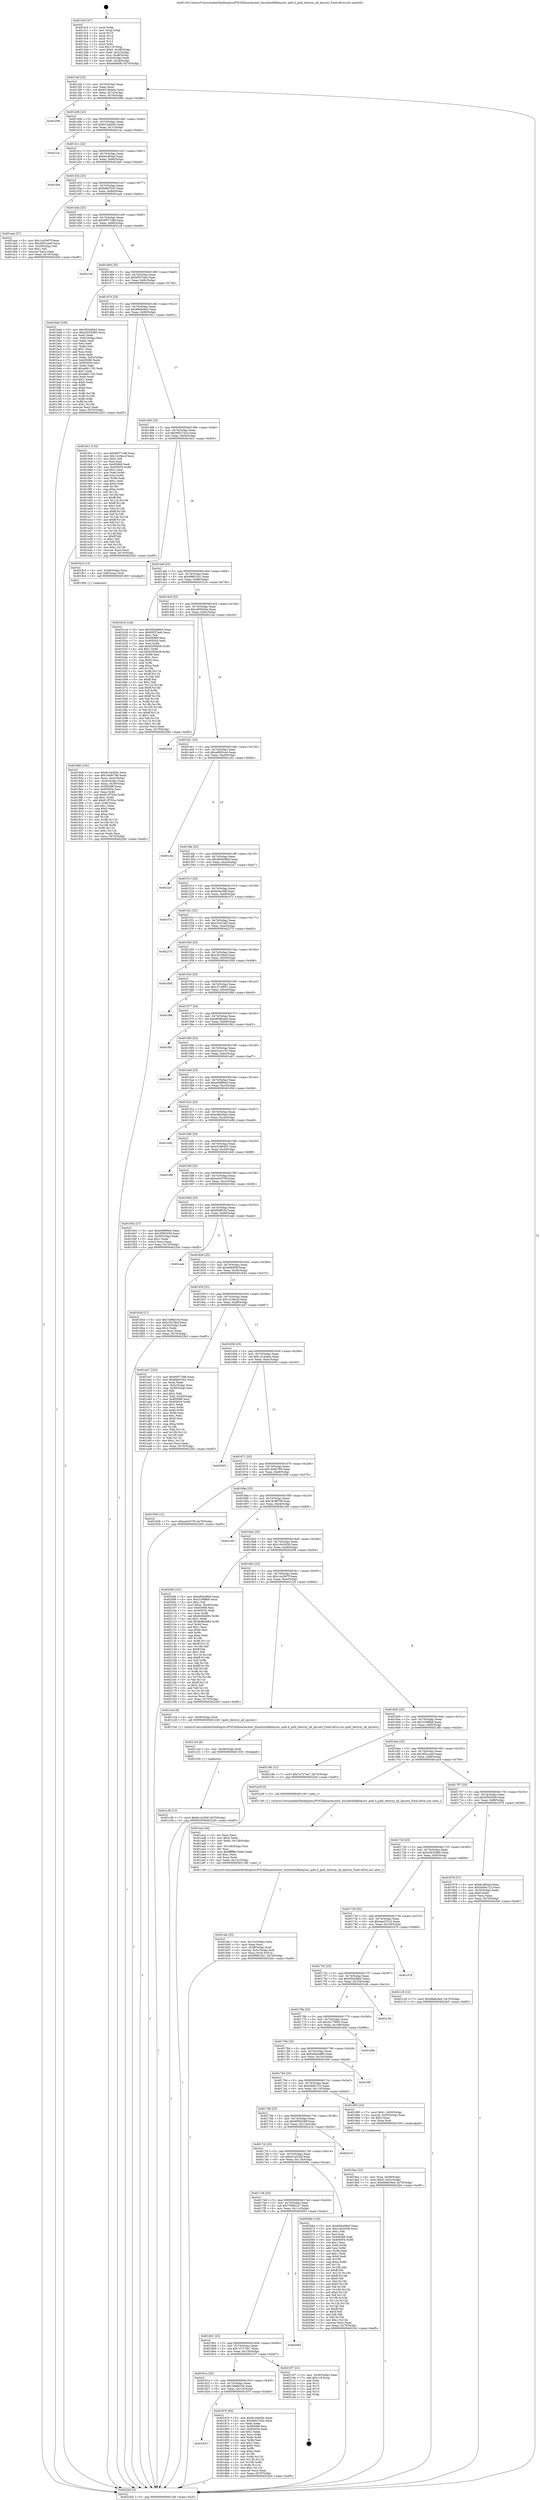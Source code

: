 digraph "0x4013c0" {
  label = "0x4013c0 (/mnt/c/Users/mathe/Desktop/tcc/POCII/binaries/extr_linuxfsnfsfilelayout..pnfs.h_pnfs_destroy_all_layouts_Final-ollvm.out::main(0))"
  labelloc = "t"
  node[shape=record]

  Entry [label="",width=0.3,height=0.3,shape=circle,fillcolor=black,style=filled]
  "0x4013ef" [label="{
     0x4013ef [23]\l
     | [instrs]\l
     &nbsp;&nbsp;0x4013ef \<+3\>: mov -0x70(%rbp),%eax\l
     &nbsp;&nbsp;0x4013f2 \<+2\>: mov %eax,%ecx\l
     &nbsp;&nbsp;0x4013f4 \<+6\>: sub $0x813d0e0a,%ecx\l
     &nbsp;&nbsp;0x4013fa \<+3\>: mov %eax,-0x74(%rbp)\l
     &nbsp;&nbsp;0x4013fd \<+3\>: mov %ecx,-0x78(%rbp)\l
     &nbsp;&nbsp;0x401400 \<+6\>: je 0000000000402296 \<main+0xed6\>\l
  }"]
  "0x402296" [label="{
     0x402296\l
  }", style=dashed]
  "0x401406" [label="{
     0x401406 [22]\l
     | [instrs]\l
     &nbsp;&nbsp;0x401406 \<+5\>: jmp 000000000040140b \<main+0x4b\>\l
     &nbsp;&nbsp;0x40140b \<+3\>: mov -0x74(%rbp),%eax\l
     &nbsp;&nbsp;0x40140e \<+5\>: sub $0x8144d29c,%eax\l
     &nbsp;&nbsp;0x401413 \<+3\>: mov %eax,-0x7c(%rbp)\l
     &nbsp;&nbsp;0x401416 \<+6\>: je 00000000004021ac \<main+0xdec\>\l
  }"]
  Exit [label="",width=0.3,height=0.3,shape=circle,fillcolor=black,style=filled,peripheries=2]
  "0x4021ac" [label="{
     0x4021ac\l
  }", style=dashed]
  "0x40141c" [label="{
     0x40141c [22]\l
     | [instrs]\l
     &nbsp;&nbsp;0x40141c \<+5\>: jmp 0000000000401421 \<main+0x61\>\l
     &nbsp;&nbsp;0x401421 \<+3\>: mov -0x74(%rbp),%eax\l
     &nbsp;&nbsp;0x401424 \<+5\>: sub $0x8ccf63ad,%eax\l
     &nbsp;&nbsp;0x401429 \<+3\>: mov %eax,-0x80(%rbp)\l
     &nbsp;&nbsp;0x40142c \<+6\>: je 0000000000401fa6 \<main+0xbe6\>\l
  }"]
  "0x401c36" [label="{
     0x401c36 [12]\l
     | [instrs]\l
     &nbsp;&nbsp;0x401c36 \<+7\>: movl $0x6c1a354f,-0x70(%rbp)\l
     &nbsp;&nbsp;0x401c3d \<+5\>: jmp 00000000004022b5 \<main+0xef5\>\l
  }"]
  "0x401fa6" [label="{
     0x401fa6\l
  }", style=dashed]
  "0x401432" [label="{
     0x401432 [25]\l
     | [instrs]\l
     &nbsp;&nbsp;0x401432 \<+5\>: jmp 0000000000401437 \<main+0x77\>\l
     &nbsp;&nbsp;0x401437 \<+3\>: mov -0x74(%rbp),%eax\l
     &nbsp;&nbsp;0x40143a \<+5\>: sub $0x8def7043,%eax\l
     &nbsp;&nbsp;0x40143f \<+6\>: mov %eax,-0x84(%rbp)\l
     &nbsp;&nbsp;0x401445 \<+6\>: je 0000000000401aae \<main+0x6ee\>\l
  }"]
  "0x401c2d" [label="{
     0x401c2d [9]\l
     | [instrs]\l
     &nbsp;&nbsp;0x401c2d \<+4\>: mov -0x58(%rbp),%rdi\l
     &nbsp;&nbsp;0x401c31 \<+5\>: call 0000000000401030 \<free@plt\>\l
     | [calls]\l
     &nbsp;&nbsp;0x401030 \{1\} (unknown)\l
  }"]
  "0x401aae" [label="{
     0x401aae [27]\l
     | [instrs]\l
     &nbsp;&nbsp;0x401aae \<+5\>: mov $0x1ca29d7f,%eax\l
     &nbsp;&nbsp;0x401ab3 \<+5\>: mov $0x365ccaa9,%ecx\l
     &nbsp;&nbsp;0x401ab8 \<+3\>: mov -0x29(%rbp),%dl\l
     &nbsp;&nbsp;0x401abb \<+3\>: test $0x1,%dl\l
     &nbsp;&nbsp;0x401abe \<+3\>: cmovne %ecx,%eax\l
     &nbsp;&nbsp;0x401ac1 \<+3\>: mov %eax,-0x70(%rbp)\l
     &nbsp;&nbsp;0x401ac4 \<+5\>: jmp 00000000004022b5 \<main+0xef5\>\l
  }"]
  "0x40144b" [label="{
     0x40144b [25]\l
     | [instrs]\l
     &nbsp;&nbsp;0x40144b \<+5\>: jmp 0000000000401450 \<main+0x90\>\l
     &nbsp;&nbsp;0x401450 \<+3\>: mov -0x74(%rbp),%eax\l
     &nbsp;&nbsp;0x401453 \<+5\>: sub $0x90f77c88,%eax\l
     &nbsp;&nbsp;0x401458 \<+6\>: mov %eax,-0x88(%rbp)\l
     &nbsp;&nbsp;0x40145e \<+6\>: je 00000000004021c8 \<main+0xe08\>\l
  }"]
  "0x401afa" [label="{
     0x401afa [33]\l
     | [instrs]\l
     &nbsp;&nbsp;0x401afa \<+6\>: mov -0x12c(%rbp),%ecx\l
     &nbsp;&nbsp;0x401b00 \<+3\>: imul %eax,%ecx\l
     &nbsp;&nbsp;0x401b03 \<+4\>: mov -0x58(%rbp),%rdi\l
     &nbsp;&nbsp;0x401b07 \<+4\>: movslq -0x5c(%rbp),%r8\l
     &nbsp;&nbsp;0x401b0b \<+4\>: mov %ecx,(%rdi,%r8,4)\l
     &nbsp;&nbsp;0x401b0f \<+7\>: movl $0x99801f41,-0x70(%rbp)\l
     &nbsp;&nbsp;0x401b16 \<+5\>: jmp 00000000004022b5 \<main+0xef5\>\l
  }"]
  "0x4021c8" [label="{
     0x4021c8\l
  }", style=dashed]
  "0x401464" [label="{
     0x401464 [25]\l
     | [instrs]\l
     &nbsp;&nbsp;0x401464 \<+5\>: jmp 0000000000401469 \<main+0xa9\>\l
     &nbsp;&nbsp;0x401469 \<+3\>: mov -0x74(%rbp),%eax\l
     &nbsp;&nbsp;0x40146c \<+5\>: sub $0x95f27ee6,%eax\l
     &nbsp;&nbsp;0x401471 \<+6\>: mov %eax,-0x8c(%rbp)\l
     &nbsp;&nbsp;0x401477 \<+6\>: je 0000000000401bab \<main+0x7eb\>\l
  }"]
  "0x401ace" [label="{
     0x401ace [44]\l
     | [instrs]\l
     &nbsp;&nbsp;0x401ace \<+2\>: xor %ecx,%ecx\l
     &nbsp;&nbsp;0x401ad0 \<+5\>: mov $0x2,%edx\l
     &nbsp;&nbsp;0x401ad5 \<+6\>: mov %edx,-0x128(%rbp)\l
     &nbsp;&nbsp;0x401adb \<+1\>: cltd\l
     &nbsp;&nbsp;0x401adc \<+6\>: mov -0x128(%rbp),%esi\l
     &nbsp;&nbsp;0x401ae2 \<+2\>: idiv %esi\l
     &nbsp;&nbsp;0x401ae4 \<+6\>: imul $0xfffffffe,%edx,%edx\l
     &nbsp;&nbsp;0x401aea \<+3\>: sub $0x1,%ecx\l
     &nbsp;&nbsp;0x401aed \<+2\>: sub %ecx,%edx\l
     &nbsp;&nbsp;0x401aef \<+6\>: mov %edx,-0x12c(%rbp)\l
     &nbsp;&nbsp;0x401af5 \<+5\>: call 0000000000401160 \<next_i\>\l
     | [calls]\l
     &nbsp;&nbsp;0x401160 \{1\} (/mnt/c/Users/mathe/Desktop/tcc/POCII/binaries/extr_linuxfsnfsfilelayout..pnfs.h_pnfs_destroy_all_layouts_Final-ollvm.out::next_i)\l
  }"]
  "0x401bab" [label="{
     0x401bab [109]\l
     | [instrs]\l
     &nbsp;&nbsp;0x401bab \<+5\>: mov $0x592ddbb5,%eax\l
     &nbsp;&nbsp;0x401bb0 \<+5\>: mov $0x42635d85,%ecx\l
     &nbsp;&nbsp;0x401bb5 \<+2\>: xor %edx,%edx\l
     &nbsp;&nbsp;0x401bb7 \<+3\>: mov -0x5c(%rbp),%esi\l
     &nbsp;&nbsp;0x401bba \<+2\>: mov %edx,%edi\l
     &nbsp;&nbsp;0x401bbc \<+2\>: sub %esi,%edi\l
     &nbsp;&nbsp;0x401bbe \<+2\>: mov %edx,%esi\l
     &nbsp;&nbsp;0x401bc0 \<+3\>: sub $0x1,%esi\l
     &nbsp;&nbsp;0x401bc3 \<+2\>: add %esi,%edi\l
     &nbsp;&nbsp;0x401bc5 \<+2\>: sub %edi,%edx\l
     &nbsp;&nbsp;0x401bc7 \<+3\>: mov %edx,-0x5c(%rbp)\l
     &nbsp;&nbsp;0x401bca \<+7\>: mov 0x405068,%edx\l
     &nbsp;&nbsp;0x401bd1 \<+7\>: mov 0x405054,%esi\l
     &nbsp;&nbsp;0x401bd8 \<+2\>: mov %edx,%edi\l
     &nbsp;&nbsp;0x401bda \<+6\>: add $0xabfc17d2,%edi\l
     &nbsp;&nbsp;0x401be0 \<+3\>: sub $0x1,%edi\l
     &nbsp;&nbsp;0x401be3 \<+6\>: sub $0xabfc17d2,%edi\l
     &nbsp;&nbsp;0x401be9 \<+3\>: imul %edi,%edx\l
     &nbsp;&nbsp;0x401bec \<+3\>: and $0x1,%edx\l
     &nbsp;&nbsp;0x401bef \<+3\>: cmp $0x0,%edx\l
     &nbsp;&nbsp;0x401bf2 \<+4\>: sete %r8b\l
     &nbsp;&nbsp;0x401bf6 \<+3\>: cmp $0xa,%esi\l
     &nbsp;&nbsp;0x401bf9 \<+4\>: setl %r9b\l
     &nbsp;&nbsp;0x401bfd \<+3\>: mov %r8b,%r10b\l
     &nbsp;&nbsp;0x401c00 \<+3\>: and %r9b,%r10b\l
     &nbsp;&nbsp;0x401c03 \<+3\>: xor %r9b,%r8b\l
     &nbsp;&nbsp;0x401c06 \<+3\>: or %r8b,%r10b\l
     &nbsp;&nbsp;0x401c09 \<+4\>: test $0x1,%r10b\l
     &nbsp;&nbsp;0x401c0d \<+3\>: cmovne %ecx,%eax\l
     &nbsp;&nbsp;0x401c10 \<+3\>: mov %eax,-0x70(%rbp)\l
     &nbsp;&nbsp;0x401c13 \<+5\>: jmp 00000000004022b5 \<main+0xef5\>\l
  }"]
  "0x40147d" [label="{
     0x40147d [25]\l
     | [instrs]\l
     &nbsp;&nbsp;0x40147d \<+5\>: jmp 0000000000401482 \<main+0xc2\>\l
     &nbsp;&nbsp;0x401482 \<+3\>: mov -0x74(%rbp),%eax\l
     &nbsp;&nbsp;0x401485 \<+5\>: sub $0x98e6c0e4,%eax\l
     &nbsp;&nbsp;0x40148a \<+6\>: mov %eax,-0x90(%rbp)\l
     &nbsp;&nbsp;0x401490 \<+6\>: je 00000000004019c1 \<main+0x601\>\l
  }"]
  "0x4019aa" [label="{
     0x4019aa [23]\l
     | [instrs]\l
     &nbsp;&nbsp;0x4019aa \<+4\>: mov %rax,-0x58(%rbp)\l
     &nbsp;&nbsp;0x4019ae \<+7\>: movl $0x0,-0x5c(%rbp)\l
     &nbsp;&nbsp;0x4019b5 \<+7\>: movl $0x98e6c0e4,-0x70(%rbp)\l
     &nbsp;&nbsp;0x4019bc \<+5\>: jmp 00000000004022b5 \<main+0xef5\>\l
  }"]
  "0x4019c1" [label="{
     0x4019c1 [134]\l
     | [instrs]\l
     &nbsp;&nbsp;0x4019c1 \<+5\>: mov $0x90f77c88,%eax\l
     &nbsp;&nbsp;0x4019c6 \<+5\>: mov $0x12c0bccf,%ecx\l
     &nbsp;&nbsp;0x4019cb \<+2\>: mov $0x1,%dl\l
     &nbsp;&nbsp;0x4019cd \<+2\>: xor %esi,%esi\l
     &nbsp;&nbsp;0x4019cf \<+7\>: mov 0x405068,%edi\l
     &nbsp;&nbsp;0x4019d6 \<+8\>: mov 0x405054,%r8d\l
     &nbsp;&nbsp;0x4019de \<+3\>: sub $0x1,%esi\l
     &nbsp;&nbsp;0x4019e1 \<+3\>: mov %edi,%r9d\l
     &nbsp;&nbsp;0x4019e4 \<+3\>: add %esi,%r9d\l
     &nbsp;&nbsp;0x4019e7 \<+4\>: imul %r9d,%edi\l
     &nbsp;&nbsp;0x4019eb \<+3\>: and $0x1,%edi\l
     &nbsp;&nbsp;0x4019ee \<+3\>: cmp $0x0,%edi\l
     &nbsp;&nbsp;0x4019f1 \<+4\>: sete %r10b\l
     &nbsp;&nbsp;0x4019f5 \<+4\>: cmp $0xa,%r8d\l
     &nbsp;&nbsp;0x4019f9 \<+4\>: setl %r11b\l
     &nbsp;&nbsp;0x4019fd \<+3\>: mov %r10b,%bl\l
     &nbsp;&nbsp;0x401a00 \<+3\>: xor $0xff,%bl\l
     &nbsp;&nbsp;0x401a03 \<+3\>: mov %r11b,%r14b\l
     &nbsp;&nbsp;0x401a06 \<+4\>: xor $0xff,%r14b\l
     &nbsp;&nbsp;0x401a0a \<+3\>: xor $0x1,%dl\l
     &nbsp;&nbsp;0x401a0d \<+3\>: mov %bl,%r15b\l
     &nbsp;&nbsp;0x401a10 \<+4\>: and $0xff,%r15b\l
     &nbsp;&nbsp;0x401a14 \<+3\>: and %dl,%r10b\l
     &nbsp;&nbsp;0x401a17 \<+3\>: mov %r14b,%r12b\l
     &nbsp;&nbsp;0x401a1a \<+4\>: and $0xff,%r12b\l
     &nbsp;&nbsp;0x401a1e \<+3\>: and %dl,%r11b\l
     &nbsp;&nbsp;0x401a21 \<+3\>: or %r10b,%r15b\l
     &nbsp;&nbsp;0x401a24 \<+3\>: or %r11b,%r12b\l
     &nbsp;&nbsp;0x401a27 \<+3\>: xor %r12b,%r15b\l
     &nbsp;&nbsp;0x401a2a \<+3\>: or %r14b,%bl\l
     &nbsp;&nbsp;0x401a2d \<+3\>: xor $0xff,%bl\l
     &nbsp;&nbsp;0x401a30 \<+3\>: or $0x1,%dl\l
     &nbsp;&nbsp;0x401a33 \<+2\>: and %dl,%bl\l
     &nbsp;&nbsp;0x401a35 \<+3\>: or %bl,%r15b\l
     &nbsp;&nbsp;0x401a38 \<+4\>: test $0x1,%r15b\l
     &nbsp;&nbsp;0x401a3c \<+3\>: cmovne %ecx,%eax\l
     &nbsp;&nbsp;0x401a3f \<+3\>: mov %eax,-0x70(%rbp)\l
     &nbsp;&nbsp;0x401a42 \<+5\>: jmp 00000000004022b5 \<main+0xef5\>\l
  }"]
  "0x401496" [label="{
     0x401496 [25]\l
     | [instrs]\l
     &nbsp;&nbsp;0x401496 \<+5\>: jmp 000000000040149b \<main+0xdb\>\l
     &nbsp;&nbsp;0x40149b \<+3\>: mov -0x74(%rbp),%eax\l
     &nbsp;&nbsp;0x40149e \<+5\>: sub $0x995c7d3a,%eax\l
     &nbsp;&nbsp;0x4014a3 \<+6\>: mov %eax,-0x94(%rbp)\l
     &nbsp;&nbsp;0x4014a9 \<+6\>: je 00000000004018c3 \<main+0x503\>\l
  }"]
  "0x4018d0" [label="{
     0x4018d0 [102]\l
     | [instrs]\l
     &nbsp;&nbsp;0x4018d0 \<+5\>: mov $0x8144d29c,%ecx\l
     &nbsp;&nbsp;0x4018d5 \<+5\>: mov $0x16e9c789,%edx\l
     &nbsp;&nbsp;0x4018da \<+3\>: mov %eax,-0x4c(%rbp)\l
     &nbsp;&nbsp;0x4018dd \<+3\>: mov -0x4c(%rbp),%eax\l
     &nbsp;&nbsp;0x4018e0 \<+3\>: mov %eax,-0x30(%rbp)\l
     &nbsp;&nbsp;0x4018e3 \<+7\>: mov 0x405068,%eax\l
     &nbsp;&nbsp;0x4018ea \<+7\>: mov 0x405054,%esi\l
     &nbsp;&nbsp;0x4018f1 \<+3\>: mov %eax,%r8d\l
     &nbsp;&nbsp;0x4018f4 \<+7\>: sub $0x613f762e,%r8d\l
     &nbsp;&nbsp;0x4018fb \<+4\>: sub $0x1,%r8d\l
     &nbsp;&nbsp;0x4018ff \<+7\>: add $0x613f762e,%r8d\l
     &nbsp;&nbsp;0x401906 \<+4\>: imul %r8d,%eax\l
     &nbsp;&nbsp;0x40190a \<+3\>: and $0x1,%eax\l
     &nbsp;&nbsp;0x40190d \<+3\>: cmp $0x0,%eax\l
     &nbsp;&nbsp;0x401910 \<+4\>: sete %r9b\l
     &nbsp;&nbsp;0x401914 \<+3\>: cmp $0xa,%esi\l
     &nbsp;&nbsp;0x401917 \<+4\>: setl %r10b\l
     &nbsp;&nbsp;0x40191b \<+3\>: mov %r9b,%r11b\l
     &nbsp;&nbsp;0x40191e \<+3\>: and %r10b,%r11b\l
     &nbsp;&nbsp;0x401921 \<+3\>: xor %r10b,%r9b\l
     &nbsp;&nbsp;0x401924 \<+3\>: or %r9b,%r11b\l
     &nbsp;&nbsp;0x401927 \<+4\>: test $0x1,%r11b\l
     &nbsp;&nbsp;0x40192b \<+3\>: cmovne %edx,%ecx\l
     &nbsp;&nbsp;0x40192e \<+3\>: mov %ecx,-0x70(%rbp)\l
     &nbsp;&nbsp;0x401931 \<+5\>: jmp 00000000004022b5 \<main+0xef5\>\l
  }"]
  "0x4018c3" [label="{
     0x4018c3 [13]\l
     | [instrs]\l
     &nbsp;&nbsp;0x4018c3 \<+4\>: mov -0x48(%rbp),%rax\l
     &nbsp;&nbsp;0x4018c7 \<+4\>: mov 0x8(%rax),%rdi\l
     &nbsp;&nbsp;0x4018cb \<+5\>: call 0000000000401060 \<atoi@plt\>\l
     | [calls]\l
     &nbsp;&nbsp;0x401060 \{1\} (unknown)\l
  }"]
  "0x4014af" [label="{
     0x4014af [25]\l
     | [instrs]\l
     &nbsp;&nbsp;0x4014af \<+5\>: jmp 00000000004014b4 \<main+0xf4\>\l
     &nbsp;&nbsp;0x4014b4 \<+3\>: mov -0x74(%rbp),%eax\l
     &nbsp;&nbsp;0x4014b7 \<+5\>: sub $0x99801f41,%eax\l
     &nbsp;&nbsp;0x4014bc \<+6\>: mov %eax,-0x98(%rbp)\l
     &nbsp;&nbsp;0x4014c2 \<+6\>: je 0000000000401b1b \<main+0x75b\>\l
  }"]
  "0x401833" [label="{
     0x401833\l
  }", style=dashed]
  "0x401b1b" [label="{
     0x401b1b [144]\l
     | [instrs]\l
     &nbsp;&nbsp;0x401b1b \<+5\>: mov $0x592ddbb5,%eax\l
     &nbsp;&nbsp;0x401b20 \<+5\>: mov $0x95f27ee6,%ecx\l
     &nbsp;&nbsp;0x401b25 \<+2\>: mov $0x1,%dl\l
     &nbsp;&nbsp;0x401b27 \<+7\>: mov 0x405068,%esi\l
     &nbsp;&nbsp;0x401b2e \<+7\>: mov 0x405054,%edi\l
     &nbsp;&nbsp;0x401b35 \<+3\>: mov %esi,%r8d\l
     &nbsp;&nbsp;0x401b38 \<+7\>: add $0x6295fa39,%r8d\l
     &nbsp;&nbsp;0x401b3f \<+4\>: sub $0x1,%r8d\l
     &nbsp;&nbsp;0x401b43 \<+7\>: sub $0x6295fa39,%r8d\l
     &nbsp;&nbsp;0x401b4a \<+4\>: imul %r8d,%esi\l
     &nbsp;&nbsp;0x401b4e \<+3\>: and $0x1,%esi\l
     &nbsp;&nbsp;0x401b51 \<+3\>: cmp $0x0,%esi\l
     &nbsp;&nbsp;0x401b54 \<+4\>: sete %r9b\l
     &nbsp;&nbsp;0x401b58 \<+3\>: cmp $0xa,%edi\l
     &nbsp;&nbsp;0x401b5b \<+4\>: setl %r10b\l
     &nbsp;&nbsp;0x401b5f \<+3\>: mov %r9b,%r11b\l
     &nbsp;&nbsp;0x401b62 \<+4\>: xor $0xff,%r11b\l
     &nbsp;&nbsp;0x401b66 \<+3\>: mov %r10b,%bl\l
     &nbsp;&nbsp;0x401b69 \<+3\>: xor $0xff,%bl\l
     &nbsp;&nbsp;0x401b6c \<+3\>: xor $0x1,%dl\l
     &nbsp;&nbsp;0x401b6f \<+3\>: mov %r11b,%r14b\l
     &nbsp;&nbsp;0x401b72 \<+4\>: and $0xff,%r14b\l
     &nbsp;&nbsp;0x401b76 \<+3\>: and %dl,%r9b\l
     &nbsp;&nbsp;0x401b79 \<+3\>: mov %bl,%r15b\l
     &nbsp;&nbsp;0x401b7c \<+4\>: and $0xff,%r15b\l
     &nbsp;&nbsp;0x401b80 \<+3\>: and %dl,%r10b\l
     &nbsp;&nbsp;0x401b83 \<+3\>: or %r9b,%r14b\l
     &nbsp;&nbsp;0x401b86 \<+3\>: or %r10b,%r15b\l
     &nbsp;&nbsp;0x401b89 \<+3\>: xor %r15b,%r14b\l
     &nbsp;&nbsp;0x401b8c \<+3\>: or %bl,%r11b\l
     &nbsp;&nbsp;0x401b8f \<+4\>: xor $0xff,%r11b\l
     &nbsp;&nbsp;0x401b93 \<+3\>: or $0x1,%dl\l
     &nbsp;&nbsp;0x401b96 \<+3\>: and %dl,%r11b\l
     &nbsp;&nbsp;0x401b99 \<+3\>: or %r11b,%r14b\l
     &nbsp;&nbsp;0x401b9c \<+4\>: test $0x1,%r14b\l
     &nbsp;&nbsp;0x401ba0 \<+3\>: cmovne %ecx,%eax\l
     &nbsp;&nbsp;0x401ba3 \<+3\>: mov %eax,-0x70(%rbp)\l
     &nbsp;&nbsp;0x401ba6 \<+5\>: jmp 00000000004022b5 \<main+0xef5\>\l
  }"]
  "0x4014c8" [label="{
     0x4014c8 [25]\l
     | [instrs]\l
     &nbsp;&nbsp;0x4014c8 \<+5\>: jmp 00000000004014cd \<main+0x10d\>\l
     &nbsp;&nbsp;0x4014cd \<+3\>: mov -0x74(%rbp),%eax\l
     &nbsp;&nbsp;0x4014d0 \<+5\>: sub $0xa85f2d4e,%eax\l
     &nbsp;&nbsp;0x4014d5 \<+6\>: mov %eax,-0x9c(%rbp)\l
     &nbsp;&nbsp;0x4014db \<+6\>: je 00000000004021ed \<main+0xe2d\>\l
  }"]
  "0x401870" [label="{
     0x401870 [83]\l
     | [instrs]\l
     &nbsp;&nbsp;0x401870 \<+5\>: mov $0x8144d29c,%eax\l
     &nbsp;&nbsp;0x401875 \<+5\>: mov $0x995c7d3a,%ecx\l
     &nbsp;&nbsp;0x40187a \<+2\>: xor %edx,%edx\l
     &nbsp;&nbsp;0x40187c \<+7\>: mov 0x405068,%esi\l
     &nbsp;&nbsp;0x401883 \<+7\>: mov 0x405054,%edi\l
     &nbsp;&nbsp;0x40188a \<+3\>: sub $0x1,%edx\l
     &nbsp;&nbsp;0x40188d \<+3\>: mov %esi,%r8d\l
     &nbsp;&nbsp;0x401890 \<+3\>: add %edx,%r8d\l
     &nbsp;&nbsp;0x401893 \<+4\>: imul %r8d,%esi\l
     &nbsp;&nbsp;0x401897 \<+3\>: and $0x1,%esi\l
     &nbsp;&nbsp;0x40189a \<+3\>: cmp $0x0,%esi\l
     &nbsp;&nbsp;0x40189d \<+4\>: sete %r9b\l
     &nbsp;&nbsp;0x4018a1 \<+3\>: cmp $0xa,%edi\l
     &nbsp;&nbsp;0x4018a4 \<+4\>: setl %r10b\l
     &nbsp;&nbsp;0x4018a8 \<+3\>: mov %r9b,%r11b\l
     &nbsp;&nbsp;0x4018ab \<+3\>: and %r10b,%r11b\l
     &nbsp;&nbsp;0x4018ae \<+3\>: xor %r10b,%r9b\l
     &nbsp;&nbsp;0x4018b1 \<+3\>: or %r9b,%r11b\l
     &nbsp;&nbsp;0x4018b4 \<+4\>: test $0x1,%r11b\l
     &nbsp;&nbsp;0x4018b8 \<+3\>: cmovne %ecx,%eax\l
     &nbsp;&nbsp;0x4018bb \<+3\>: mov %eax,-0x70(%rbp)\l
     &nbsp;&nbsp;0x4018be \<+5\>: jmp 00000000004022b5 \<main+0xef5\>\l
  }"]
  "0x4021ed" [label="{
     0x4021ed\l
  }", style=dashed]
  "0x4014e1" [label="{
     0x4014e1 [25]\l
     | [instrs]\l
     &nbsp;&nbsp;0x4014e1 \<+5\>: jmp 00000000004014e6 \<main+0x126\>\l
     &nbsp;&nbsp;0x4014e6 \<+3\>: mov -0x74(%rbp),%eax\l
     &nbsp;&nbsp;0x4014e9 \<+5\>: sub $0xad805ce4,%eax\l
     &nbsp;&nbsp;0x4014ee \<+6\>: mov %eax,-0xa0(%rbp)\l
     &nbsp;&nbsp;0x4014f4 \<+6\>: je 0000000000401c42 \<main+0x882\>\l
  }"]
  "0x40181a" [label="{
     0x40181a [25]\l
     | [instrs]\l
     &nbsp;&nbsp;0x40181a \<+5\>: jmp 000000000040181f \<main+0x45f\>\l
     &nbsp;&nbsp;0x40181f \<+3\>: mov -0x74(%rbp),%eax\l
     &nbsp;&nbsp;0x401822 \<+5\>: sub $0x7e98d104,%eax\l
     &nbsp;&nbsp;0x401827 \<+6\>: mov %eax,-0x124(%rbp)\l
     &nbsp;&nbsp;0x40182d \<+6\>: je 0000000000401870 \<main+0x4b0\>\l
  }"]
  "0x401c42" [label="{
     0x401c42\l
  }", style=dashed]
  "0x4014fa" [label="{
     0x4014fa [25]\l
     | [instrs]\l
     &nbsp;&nbsp;0x4014fa \<+5\>: jmp 00000000004014ff \<main+0x13f\>\l
     &nbsp;&nbsp;0x4014ff \<+3\>: mov -0x74(%rbp),%eax\l
     &nbsp;&nbsp;0x401502 \<+5\>: sub $0xb85e08b0,%eax\l
     &nbsp;&nbsp;0x401507 \<+6\>: mov %eax,-0xa4(%rbp)\l
     &nbsp;&nbsp;0x40150d \<+6\>: je 00000000004022a7 \<main+0xee7\>\l
  }"]
  "0x402197" [label="{
     0x402197 [21]\l
     | [instrs]\l
     &nbsp;&nbsp;0x402197 \<+3\>: mov -0x38(%rbp),%eax\l
     &nbsp;&nbsp;0x40219a \<+7\>: add $0x118,%rsp\l
     &nbsp;&nbsp;0x4021a1 \<+1\>: pop %rbx\l
     &nbsp;&nbsp;0x4021a2 \<+2\>: pop %r12\l
     &nbsp;&nbsp;0x4021a4 \<+2\>: pop %r13\l
     &nbsp;&nbsp;0x4021a6 \<+2\>: pop %r14\l
     &nbsp;&nbsp;0x4021a8 \<+2\>: pop %r15\l
     &nbsp;&nbsp;0x4021aa \<+1\>: pop %rbp\l
     &nbsp;&nbsp;0x4021ab \<+1\>: ret\l
  }"]
  "0x4022a7" [label="{
     0x4022a7\l
  }", style=dashed]
  "0x401513" [label="{
     0x401513 [25]\l
     | [instrs]\l
     &nbsp;&nbsp;0x401513 \<+5\>: jmp 0000000000401518 \<main+0x158\>\l
     &nbsp;&nbsp;0x401518 \<+3\>: mov -0x74(%rbp),%eax\l
     &nbsp;&nbsp;0x40151b \<+5\>: sub $0xbc0a2fdf,%eax\l
     &nbsp;&nbsp;0x401520 \<+6\>: mov %eax,-0xa8(%rbp)\l
     &nbsp;&nbsp;0x401526 \<+6\>: je 0000000000401f7c \<main+0xbbc\>\l
  }"]
  "0x401801" [label="{
     0x401801 [25]\l
     | [instrs]\l
     &nbsp;&nbsp;0x401801 \<+5\>: jmp 0000000000401806 \<main+0x446\>\l
     &nbsp;&nbsp;0x401806 \<+3\>: mov -0x74(%rbp),%eax\l
     &nbsp;&nbsp;0x401809 \<+5\>: sub $0x7e7274e7,%eax\l
     &nbsp;&nbsp;0x40180e \<+6\>: mov %eax,-0x120(%rbp)\l
     &nbsp;&nbsp;0x401814 \<+6\>: je 0000000000402197 \<main+0xdd7\>\l
  }"]
  "0x401f7c" [label="{
     0x401f7c\l
  }", style=dashed]
  "0x40152c" [label="{
     0x40152c [25]\l
     | [instrs]\l
     &nbsp;&nbsp;0x40152c \<+5\>: jmp 0000000000401531 \<main+0x171\>\l
     &nbsp;&nbsp;0x401531 \<+3\>: mov -0x74(%rbp),%eax\l
     &nbsp;&nbsp;0x401534 \<+5\>: sub $0xc2201bf3,%eax\l
     &nbsp;&nbsp;0x401539 \<+6\>: mov %eax,-0xac(%rbp)\l
     &nbsp;&nbsp;0x40153f \<+6\>: je 0000000000402275 \<main+0xeb5\>\l
  }"]
  "0x402062" [label="{
     0x402062\l
  }", style=dashed]
  "0x402275" [label="{
     0x402275\l
  }", style=dashed]
  "0x401545" [label="{
     0x401545 [25]\l
     | [instrs]\l
     &nbsp;&nbsp;0x401545 \<+5\>: jmp 000000000040154a \<main+0x18a\>\l
     &nbsp;&nbsp;0x40154a \<+3\>: mov -0x74(%rbp),%eax\l
     &nbsp;&nbsp;0x40154d \<+5\>: sub $0xc2516bcf,%eax\l
     &nbsp;&nbsp;0x401552 \<+6\>: mov %eax,-0xb0(%rbp)\l
     &nbsp;&nbsp;0x401558 \<+6\>: je 0000000000401858 \<main+0x498\>\l
  }"]
  "0x4017e8" [label="{
     0x4017e8 [25]\l
     | [instrs]\l
     &nbsp;&nbsp;0x4017e8 \<+5\>: jmp 00000000004017ed \<main+0x42d\>\l
     &nbsp;&nbsp;0x4017ed \<+3\>: mov -0x74(%rbp),%eax\l
     &nbsp;&nbsp;0x4017f0 \<+5\>: sub $0x759661a7,%eax\l
     &nbsp;&nbsp;0x4017f5 \<+6\>: mov %eax,-0x11c(%rbp)\l
     &nbsp;&nbsp;0x4017fb \<+6\>: je 0000000000402062 \<main+0xca2\>\l
  }"]
  "0x401858" [label="{
     0x401858\l
  }", style=dashed]
  "0x40155e" [label="{
     0x40155e [25]\l
     | [instrs]\l
     &nbsp;&nbsp;0x40155e \<+5\>: jmp 0000000000401563 \<main+0x1a3\>\l
     &nbsp;&nbsp;0x401563 \<+3\>: mov -0x74(%rbp),%eax\l
     &nbsp;&nbsp;0x401566 \<+5\>: sub $0xc27c9851,%eax\l
     &nbsp;&nbsp;0x40156b \<+6\>: mov %eax,-0xb4(%rbp)\l
     &nbsp;&nbsp;0x401571 \<+6\>: je 0000000000401f88 \<main+0xbc8\>\l
  }"]
  "0x40206e" [label="{
     0x40206e [134]\l
     | [instrs]\l
     &nbsp;&nbsp;0x40206e \<+5\>: mov $0xb85e08b0,%eax\l
     &nbsp;&nbsp;0x402073 \<+5\>: mov $0x1c6c5d38,%ecx\l
     &nbsp;&nbsp;0x402078 \<+2\>: mov $0x1,%dl\l
     &nbsp;&nbsp;0x40207a \<+2\>: xor %esi,%esi\l
     &nbsp;&nbsp;0x40207c \<+7\>: mov 0x405068,%edi\l
     &nbsp;&nbsp;0x402083 \<+8\>: mov 0x405054,%r8d\l
     &nbsp;&nbsp;0x40208b \<+3\>: sub $0x1,%esi\l
     &nbsp;&nbsp;0x40208e \<+3\>: mov %edi,%r9d\l
     &nbsp;&nbsp;0x402091 \<+3\>: add %esi,%r9d\l
     &nbsp;&nbsp;0x402094 \<+4\>: imul %r9d,%edi\l
     &nbsp;&nbsp;0x402098 \<+3\>: and $0x1,%edi\l
     &nbsp;&nbsp;0x40209b \<+3\>: cmp $0x0,%edi\l
     &nbsp;&nbsp;0x40209e \<+4\>: sete %r10b\l
     &nbsp;&nbsp;0x4020a2 \<+4\>: cmp $0xa,%r8d\l
     &nbsp;&nbsp;0x4020a6 \<+4\>: setl %r11b\l
     &nbsp;&nbsp;0x4020aa \<+3\>: mov %r10b,%bl\l
     &nbsp;&nbsp;0x4020ad \<+3\>: xor $0xff,%bl\l
     &nbsp;&nbsp;0x4020b0 \<+3\>: mov %r11b,%r14b\l
     &nbsp;&nbsp;0x4020b3 \<+4\>: xor $0xff,%r14b\l
     &nbsp;&nbsp;0x4020b7 \<+3\>: xor $0x0,%dl\l
     &nbsp;&nbsp;0x4020ba \<+3\>: mov %bl,%r15b\l
     &nbsp;&nbsp;0x4020bd \<+4\>: and $0x0,%r15b\l
     &nbsp;&nbsp;0x4020c1 \<+3\>: and %dl,%r10b\l
     &nbsp;&nbsp;0x4020c4 \<+3\>: mov %r14b,%r12b\l
     &nbsp;&nbsp;0x4020c7 \<+4\>: and $0x0,%r12b\l
     &nbsp;&nbsp;0x4020cb \<+3\>: and %dl,%r11b\l
     &nbsp;&nbsp;0x4020ce \<+3\>: or %r10b,%r15b\l
     &nbsp;&nbsp;0x4020d1 \<+3\>: or %r11b,%r12b\l
     &nbsp;&nbsp;0x4020d4 \<+3\>: xor %r12b,%r15b\l
     &nbsp;&nbsp;0x4020d7 \<+3\>: or %r14b,%bl\l
     &nbsp;&nbsp;0x4020da \<+3\>: xor $0xff,%bl\l
     &nbsp;&nbsp;0x4020dd \<+3\>: or $0x0,%dl\l
     &nbsp;&nbsp;0x4020e0 \<+2\>: and %dl,%bl\l
     &nbsp;&nbsp;0x4020e2 \<+3\>: or %bl,%r15b\l
     &nbsp;&nbsp;0x4020e5 \<+4\>: test $0x1,%r15b\l
     &nbsp;&nbsp;0x4020e9 \<+3\>: cmovne %ecx,%eax\l
     &nbsp;&nbsp;0x4020ec \<+3\>: mov %eax,-0x70(%rbp)\l
     &nbsp;&nbsp;0x4020ef \<+5\>: jmp 00000000004022b5 \<main+0xef5\>\l
  }"]
  "0x401f88" [label="{
     0x401f88\l
  }", style=dashed]
  "0x401577" [label="{
     0x401577 [25]\l
     | [instrs]\l
     &nbsp;&nbsp;0x401577 \<+5\>: jmp 000000000040157c \<main+0x1bc\>\l
     &nbsp;&nbsp;0x40157c \<+3\>: mov -0x74(%rbp),%eax\l
     &nbsp;&nbsp;0x40157f \<+5\>: sub $0xd008e4e9,%eax\l
     &nbsp;&nbsp;0x401584 \<+6\>: mov %eax,-0xb8(%rbp)\l
     &nbsp;&nbsp;0x40158a \<+6\>: je 0000000000401fb2 \<main+0xbf2\>\l
  }"]
  "0x4017cf" [label="{
     0x4017cf [25]\l
     | [instrs]\l
     &nbsp;&nbsp;0x4017cf \<+5\>: jmp 00000000004017d4 \<main+0x414\>\l
     &nbsp;&nbsp;0x4017d4 \<+3\>: mov -0x74(%rbp),%eax\l
     &nbsp;&nbsp;0x4017d7 \<+5\>: sub $0x6c1a354f,%eax\l
     &nbsp;&nbsp;0x4017dc \<+6\>: mov %eax,-0x118(%rbp)\l
     &nbsp;&nbsp;0x4017e2 \<+6\>: je 000000000040206e \<main+0xcae\>\l
  }"]
  "0x401fb2" [label="{
     0x401fb2\l
  }", style=dashed]
  "0x401590" [label="{
     0x401590 [25]\l
     | [instrs]\l
     &nbsp;&nbsp;0x401590 \<+5\>: jmp 0000000000401595 \<main+0x1d5\>\l
     &nbsp;&nbsp;0x401595 \<+3\>: mov -0x74(%rbp),%eax\l
     &nbsp;&nbsp;0x401598 \<+5\>: sub $0xe2ce1c35,%eax\l
     &nbsp;&nbsp;0x40159d \<+6\>: mov %eax,-0xbc(%rbp)\l
     &nbsp;&nbsp;0x4015a3 \<+6\>: je 0000000000401eb7 \<main+0xaf7\>\l
  }"]
  "0x40221b" [label="{
     0x40221b\l
  }", style=dashed]
  "0x401eb7" [label="{
     0x401eb7\l
  }", style=dashed]
  "0x4015a9" [label="{
     0x4015a9 [25]\l
     | [instrs]\l
     &nbsp;&nbsp;0x4015a9 \<+5\>: jmp 00000000004015ae \<main+0x1ee\>\l
     &nbsp;&nbsp;0x4015ae \<+3\>: mov -0x74(%rbp),%eax\l
     &nbsp;&nbsp;0x4015b1 \<+5\>: sub $0xe49f99e4,%eax\l
     &nbsp;&nbsp;0x4015b6 \<+6\>: mov %eax,-0xc0(%rbp)\l
     &nbsp;&nbsp;0x4015bc \<+6\>: je 000000000040195d \<main+0x59d\>\l
  }"]
  "0x4017b6" [label="{
     0x4017b6 [25]\l
     | [instrs]\l
     &nbsp;&nbsp;0x4017b6 \<+5\>: jmp 00000000004017bb \<main+0x3fb\>\l
     &nbsp;&nbsp;0x4017bb \<+3\>: mov -0x74(%rbp),%eax\l
     &nbsp;&nbsp;0x4017be \<+5\>: sub $0x6995338f,%eax\l
     &nbsp;&nbsp;0x4017c3 \<+6\>: mov %eax,-0x114(%rbp)\l
     &nbsp;&nbsp;0x4017c9 \<+6\>: je 000000000040221b \<main+0xe5b\>\l
  }"]
  "0x40195d" [label="{
     0x40195d\l
  }", style=dashed]
  "0x4015c2" [label="{
     0x4015c2 [25]\l
     | [instrs]\l
     &nbsp;&nbsp;0x4015c2 \<+5\>: jmp 00000000004015c7 \<main+0x207\>\l
     &nbsp;&nbsp;0x4015c7 \<+3\>: mov -0x74(%rbp),%eax\l
     &nbsp;&nbsp;0x4015ca \<+5\>: sub $0xe4fd34a4,%eax\l
     &nbsp;&nbsp;0x4015cf \<+6\>: mov %eax,-0xc4(%rbp)\l
     &nbsp;&nbsp;0x4015d5 \<+6\>: je 0000000000401e06 \<main+0xa46\>\l
  }"]
  "0x401993" [label="{
     0x401993 [23]\l
     | [instrs]\l
     &nbsp;&nbsp;0x401993 \<+7\>: movl $0x1,-0x50(%rbp)\l
     &nbsp;&nbsp;0x40199a \<+4\>: movslq -0x50(%rbp),%rax\l
     &nbsp;&nbsp;0x40199e \<+4\>: shl $0x2,%rax\l
     &nbsp;&nbsp;0x4019a2 \<+3\>: mov %rax,%rdi\l
     &nbsp;&nbsp;0x4019a5 \<+5\>: call 0000000000401050 \<malloc@plt\>\l
     | [calls]\l
     &nbsp;&nbsp;0x401050 \{1\} (unknown)\l
  }"]
  "0x401e06" [label="{
     0x401e06\l
  }", style=dashed]
  "0x4015db" [label="{
     0x4015db [25]\l
     | [instrs]\l
     &nbsp;&nbsp;0x4015db \<+5\>: jmp 00000000004015e0 \<main+0x220\>\l
     &nbsp;&nbsp;0x4015e0 \<+3\>: mov -0x74(%rbp),%eax\l
     &nbsp;&nbsp;0x4015e3 \<+5\>: sub $0xe5266402,%eax\l
     &nbsp;&nbsp;0x4015e8 \<+6\>: mov %eax,-0xc8(%rbp)\l
     &nbsp;&nbsp;0x4015ee \<+6\>: je 0000000000401d4f \<main+0x98f\>\l
  }"]
  "0x40179d" [label="{
     0x40179d [25]\l
     | [instrs]\l
     &nbsp;&nbsp;0x40179d \<+5\>: jmp 00000000004017a2 \<main+0x3e2\>\l
     &nbsp;&nbsp;0x4017a2 \<+3\>: mov -0x74(%rbp),%eax\l
     &nbsp;&nbsp;0x4017a5 \<+5\>: sub $0x5dddc723,%eax\l
     &nbsp;&nbsp;0x4017aa \<+6\>: mov %eax,-0x110(%rbp)\l
     &nbsp;&nbsp;0x4017b0 \<+6\>: je 0000000000401993 \<main+0x5d3\>\l
  }"]
  "0x401d4f" [label="{
     0x401d4f\l
  }", style=dashed]
  "0x4015f4" [label="{
     0x4015f4 [25]\l
     | [instrs]\l
     &nbsp;&nbsp;0x4015f4 \<+5\>: jmp 00000000004015f9 \<main+0x239\>\l
     &nbsp;&nbsp;0x4015f9 \<+3\>: mov -0x74(%rbp),%eax\l
     &nbsp;&nbsp;0x4015fc \<+5\>: sub $0xea5c070f,%eax\l
     &nbsp;&nbsp;0x401601 \<+6\>: mov %eax,-0xcc(%rbp)\l
     &nbsp;&nbsp;0x401607 \<+6\>: je 0000000000401942 \<main+0x582\>\l
  }"]
  "0x401f0f" [label="{
     0x401f0f\l
  }", style=dashed]
  "0x401942" [label="{
     0x401942 [27]\l
     | [instrs]\l
     &nbsp;&nbsp;0x401942 \<+5\>: mov $0xe49f99e4,%eax\l
     &nbsp;&nbsp;0x401947 \<+5\>: mov $0x3f562056,%ecx\l
     &nbsp;&nbsp;0x40194c \<+3\>: mov -0x30(%rbp),%edx\l
     &nbsp;&nbsp;0x40194f \<+3\>: cmp $0x1,%edx\l
     &nbsp;&nbsp;0x401952 \<+3\>: cmovl %ecx,%eax\l
     &nbsp;&nbsp;0x401955 \<+3\>: mov %eax,-0x70(%rbp)\l
     &nbsp;&nbsp;0x401958 \<+5\>: jmp 00000000004022b5 \<main+0xef5\>\l
  }"]
  "0x40160d" [label="{
     0x40160d [25]\l
     | [instrs]\l
     &nbsp;&nbsp;0x40160d \<+5\>: jmp 0000000000401612 \<main+0x252\>\l
     &nbsp;&nbsp;0x401612 \<+3\>: mov -0x74(%rbp),%eax\l
     &nbsp;&nbsp;0x401615 \<+5\>: sub $0xf5df025e,%eax\l
     &nbsp;&nbsp;0x40161a \<+6\>: mov %eax,-0xd0(%rbp)\l
     &nbsp;&nbsp;0x401620 \<+6\>: je 0000000000401eab \<main+0xaeb\>\l
  }"]
  "0x401784" [label="{
     0x401784 [25]\l
     | [instrs]\l
     &nbsp;&nbsp;0x401784 \<+5\>: jmp 0000000000401789 \<main+0x3c9\>\l
     &nbsp;&nbsp;0x401789 \<+3\>: mov -0x74(%rbp),%eax\l
     &nbsp;&nbsp;0x40178c \<+5\>: sub $0x5d4e4d86,%eax\l
     &nbsp;&nbsp;0x401791 \<+6\>: mov %eax,-0x10c(%rbp)\l
     &nbsp;&nbsp;0x401797 \<+6\>: je 0000000000401f0f \<main+0xb4f\>\l
  }"]
  "0x401eab" [label="{
     0x401eab\l
  }", style=dashed]
  "0x401626" [label="{
     0x401626 [25]\l
     | [instrs]\l
     &nbsp;&nbsp;0x401626 \<+5\>: jmp 000000000040162b \<main+0x26b\>\l
     &nbsp;&nbsp;0x40162b \<+3\>: mov -0x74(%rbp),%eax\l
     &nbsp;&nbsp;0x40162e \<+5\>: sub $0xe84009f,%eax\l
     &nbsp;&nbsp;0x401633 \<+6\>: mov %eax,-0xd4(%rbp)\l
     &nbsp;&nbsp;0x401639 \<+6\>: je 000000000040183d \<main+0x47d\>\l
  }"]
  "0x401d5b" [label="{
     0x401d5b\l
  }", style=dashed]
  "0x40183d" [label="{
     0x40183d [27]\l
     | [instrs]\l
     &nbsp;&nbsp;0x40183d \<+5\>: mov $0x7e98d104,%eax\l
     &nbsp;&nbsp;0x401842 \<+5\>: mov $0xc2516bcf,%ecx\l
     &nbsp;&nbsp;0x401847 \<+3\>: mov -0x34(%rbp),%edx\l
     &nbsp;&nbsp;0x40184a \<+3\>: cmp $0x2,%edx\l
     &nbsp;&nbsp;0x40184d \<+3\>: cmovne %ecx,%eax\l
     &nbsp;&nbsp;0x401850 \<+3\>: mov %eax,-0x70(%rbp)\l
     &nbsp;&nbsp;0x401853 \<+5\>: jmp 00000000004022b5 \<main+0xef5\>\l
  }"]
  "0x40163f" [label="{
     0x40163f [25]\l
     | [instrs]\l
     &nbsp;&nbsp;0x40163f \<+5\>: jmp 0000000000401644 \<main+0x284\>\l
     &nbsp;&nbsp;0x401644 \<+3\>: mov -0x74(%rbp),%eax\l
     &nbsp;&nbsp;0x401647 \<+5\>: sub $0x12c0bccf,%eax\l
     &nbsp;&nbsp;0x40164c \<+6\>: mov %eax,-0xd8(%rbp)\l
     &nbsp;&nbsp;0x401652 \<+6\>: je 0000000000401a47 \<main+0x687\>\l
  }"]
  "0x4022b5" [label="{
     0x4022b5 [5]\l
     | [instrs]\l
     &nbsp;&nbsp;0x4022b5 \<+5\>: jmp 00000000004013ef \<main+0x2f\>\l
  }"]
  "0x4013c0" [label="{
     0x4013c0 [47]\l
     | [instrs]\l
     &nbsp;&nbsp;0x4013c0 \<+1\>: push %rbp\l
     &nbsp;&nbsp;0x4013c1 \<+3\>: mov %rsp,%rbp\l
     &nbsp;&nbsp;0x4013c4 \<+2\>: push %r15\l
     &nbsp;&nbsp;0x4013c6 \<+2\>: push %r14\l
     &nbsp;&nbsp;0x4013c8 \<+2\>: push %r13\l
     &nbsp;&nbsp;0x4013ca \<+2\>: push %r12\l
     &nbsp;&nbsp;0x4013cc \<+1\>: push %rbx\l
     &nbsp;&nbsp;0x4013cd \<+7\>: sub $0x118,%rsp\l
     &nbsp;&nbsp;0x4013d4 \<+7\>: movl $0x0,-0x38(%rbp)\l
     &nbsp;&nbsp;0x4013db \<+3\>: mov %edi,-0x3c(%rbp)\l
     &nbsp;&nbsp;0x4013de \<+4\>: mov %rsi,-0x48(%rbp)\l
     &nbsp;&nbsp;0x4013e2 \<+3\>: mov -0x3c(%rbp),%edi\l
     &nbsp;&nbsp;0x4013e5 \<+3\>: mov %edi,-0x34(%rbp)\l
     &nbsp;&nbsp;0x4013e8 \<+7\>: movl $0xe84009f,-0x70(%rbp)\l
  }"]
  "0x40176b" [label="{
     0x40176b [25]\l
     | [instrs]\l
     &nbsp;&nbsp;0x40176b \<+5\>: jmp 0000000000401770 \<main+0x3b0\>\l
     &nbsp;&nbsp;0x401770 \<+3\>: mov -0x74(%rbp),%eax\l
     &nbsp;&nbsp;0x401773 \<+5\>: sub $0x5a77f993,%eax\l
     &nbsp;&nbsp;0x401778 \<+6\>: mov %eax,-0x108(%rbp)\l
     &nbsp;&nbsp;0x40177e \<+6\>: je 0000000000401d5b \<main+0x99b\>\l
  }"]
  "0x401a47" [label="{
     0x401a47 [103]\l
     | [instrs]\l
     &nbsp;&nbsp;0x401a47 \<+5\>: mov $0x90f77c88,%eax\l
     &nbsp;&nbsp;0x401a4c \<+5\>: mov $0x8def7043,%ecx\l
     &nbsp;&nbsp;0x401a51 \<+2\>: xor %edx,%edx\l
     &nbsp;&nbsp;0x401a53 \<+3\>: mov -0x5c(%rbp),%esi\l
     &nbsp;&nbsp;0x401a56 \<+3\>: cmp -0x50(%rbp),%esi\l
     &nbsp;&nbsp;0x401a59 \<+4\>: setl %dil\l
     &nbsp;&nbsp;0x401a5d \<+4\>: and $0x1,%dil\l
     &nbsp;&nbsp;0x401a61 \<+4\>: mov %dil,-0x29(%rbp)\l
     &nbsp;&nbsp;0x401a65 \<+7\>: mov 0x405068,%esi\l
     &nbsp;&nbsp;0x401a6c \<+8\>: mov 0x405054,%r8d\l
     &nbsp;&nbsp;0x401a74 \<+3\>: sub $0x1,%edx\l
     &nbsp;&nbsp;0x401a77 \<+3\>: mov %esi,%r9d\l
     &nbsp;&nbsp;0x401a7a \<+3\>: add %edx,%r9d\l
     &nbsp;&nbsp;0x401a7d \<+4\>: imul %r9d,%esi\l
     &nbsp;&nbsp;0x401a81 \<+3\>: and $0x1,%esi\l
     &nbsp;&nbsp;0x401a84 \<+3\>: cmp $0x0,%esi\l
     &nbsp;&nbsp;0x401a87 \<+4\>: sete %dil\l
     &nbsp;&nbsp;0x401a8b \<+4\>: cmp $0xa,%r8d\l
     &nbsp;&nbsp;0x401a8f \<+4\>: setl %r10b\l
     &nbsp;&nbsp;0x401a93 \<+3\>: mov %dil,%r11b\l
     &nbsp;&nbsp;0x401a96 \<+3\>: and %r10b,%r11b\l
     &nbsp;&nbsp;0x401a99 \<+3\>: xor %r10b,%dil\l
     &nbsp;&nbsp;0x401a9c \<+3\>: or %dil,%r11b\l
     &nbsp;&nbsp;0x401a9f \<+4\>: test $0x1,%r11b\l
     &nbsp;&nbsp;0x401aa3 \<+3\>: cmovne %ecx,%eax\l
     &nbsp;&nbsp;0x401aa6 \<+3\>: mov %eax,-0x70(%rbp)\l
     &nbsp;&nbsp;0x401aa9 \<+5\>: jmp 00000000004022b5 \<main+0xef5\>\l
  }"]
  "0x401658" [label="{
     0x401658 [25]\l
     | [instrs]\l
     &nbsp;&nbsp;0x401658 \<+5\>: jmp 000000000040165d \<main+0x29d\>\l
     &nbsp;&nbsp;0x40165d \<+3\>: mov -0x74(%rbp),%eax\l
     &nbsp;&nbsp;0x401660 \<+5\>: sub $0x131ac6ee,%eax\l
     &nbsp;&nbsp;0x401665 \<+6\>: mov %eax,-0xdc(%rbp)\l
     &nbsp;&nbsp;0x40166b \<+6\>: je 0000000000402005 \<main+0xc45\>\l
  }"]
  "0x4021d4" [label="{
     0x4021d4\l
  }", style=dashed]
  "0x402005" [label="{
     0x402005\l
  }", style=dashed]
  "0x401671" [label="{
     0x401671 [25]\l
     | [instrs]\l
     &nbsp;&nbsp;0x401671 \<+5\>: jmp 0000000000401676 \<main+0x2b6\>\l
     &nbsp;&nbsp;0x401676 \<+3\>: mov -0x74(%rbp),%eax\l
     &nbsp;&nbsp;0x401679 \<+5\>: sub $0x16e9c789,%eax\l
     &nbsp;&nbsp;0x40167e \<+6\>: mov %eax,-0xe0(%rbp)\l
     &nbsp;&nbsp;0x401684 \<+6\>: je 0000000000401936 \<main+0x576\>\l
  }"]
  "0x401752" [label="{
     0x401752 [25]\l
     | [instrs]\l
     &nbsp;&nbsp;0x401752 \<+5\>: jmp 0000000000401757 \<main+0x397\>\l
     &nbsp;&nbsp;0x401757 \<+3\>: mov -0x74(%rbp),%eax\l
     &nbsp;&nbsp;0x40175a \<+5\>: sub $0x592ddbb5,%eax\l
     &nbsp;&nbsp;0x40175f \<+6\>: mov %eax,-0x104(%rbp)\l
     &nbsp;&nbsp;0x401765 \<+6\>: je 00000000004021d4 \<main+0xe14\>\l
  }"]
  "0x401936" [label="{
     0x401936 [12]\l
     | [instrs]\l
     &nbsp;&nbsp;0x401936 \<+7\>: movl $0xea5c070f,-0x70(%rbp)\l
     &nbsp;&nbsp;0x40193d \<+5\>: jmp 00000000004022b5 \<main+0xef5\>\l
  }"]
  "0x40168a" [label="{
     0x40168a [25]\l
     | [instrs]\l
     &nbsp;&nbsp;0x40168a \<+5\>: jmp 000000000040168f \<main+0x2cf\>\l
     &nbsp;&nbsp;0x40168f \<+3\>: mov -0x74(%rbp),%eax\l
     &nbsp;&nbsp;0x401692 \<+5\>: sub $0x1bc9879f,%eax\l
     &nbsp;&nbsp;0x401697 \<+6\>: mov %eax,-0xe4(%rbp)\l
     &nbsp;&nbsp;0x40169d \<+6\>: je 0000000000401c95 \<main+0x8d5\>\l
  }"]
  "0x401d76" [label="{
     0x401d76\l
  }", style=dashed]
  "0x401c95" [label="{
     0x401c95\l
  }", style=dashed]
  "0x4016a3" [label="{
     0x4016a3 [25]\l
     | [instrs]\l
     &nbsp;&nbsp;0x4016a3 \<+5\>: jmp 00000000004016a8 \<main+0x2e8\>\l
     &nbsp;&nbsp;0x4016a8 \<+3\>: mov -0x74(%rbp),%eax\l
     &nbsp;&nbsp;0x4016ab \<+5\>: sub $0x1c6c5d38,%eax\l
     &nbsp;&nbsp;0x4016b0 \<+6\>: mov %eax,-0xe8(%rbp)\l
     &nbsp;&nbsp;0x4016b6 \<+6\>: je 00000000004020f4 \<main+0xd34\>\l
  }"]
  "0x401739" [label="{
     0x401739 [25]\l
     | [instrs]\l
     &nbsp;&nbsp;0x401739 \<+5\>: jmp 000000000040173e \<main+0x37e\>\l
     &nbsp;&nbsp;0x40173e \<+3\>: mov -0x74(%rbp),%eax\l
     &nbsp;&nbsp;0x401741 \<+5\>: sub $0x4ae33212,%eax\l
     &nbsp;&nbsp;0x401746 \<+6\>: mov %eax,-0x100(%rbp)\l
     &nbsp;&nbsp;0x40174c \<+6\>: je 0000000000401d76 \<main+0x9b6\>\l
  }"]
  "0x4020f4" [label="{
     0x4020f4 [151]\l
     | [instrs]\l
     &nbsp;&nbsp;0x4020f4 \<+5\>: mov $0xb85e08b0,%eax\l
     &nbsp;&nbsp;0x4020f9 \<+5\>: mov $0x3199ffe8,%ecx\l
     &nbsp;&nbsp;0x4020fe \<+2\>: mov $0x1,%dl\l
     &nbsp;&nbsp;0x402100 \<+7\>: movl $0x0,-0x38(%rbp)\l
     &nbsp;&nbsp;0x402107 \<+7\>: mov 0x405068,%esi\l
     &nbsp;&nbsp;0x40210e \<+7\>: mov 0x405054,%edi\l
     &nbsp;&nbsp;0x402115 \<+3\>: mov %esi,%r8d\l
     &nbsp;&nbsp;0x402118 \<+7\>: sub $0x8c6b4692,%r8d\l
     &nbsp;&nbsp;0x40211f \<+4\>: sub $0x1,%r8d\l
     &nbsp;&nbsp;0x402123 \<+7\>: add $0x8c6b4692,%r8d\l
     &nbsp;&nbsp;0x40212a \<+4\>: imul %r8d,%esi\l
     &nbsp;&nbsp;0x40212e \<+3\>: and $0x1,%esi\l
     &nbsp;&nbsp;0x402131 \<+3\>: cmp $0x0,%esi\l
     &nbsp;&nbsp;0x402134 \<+4\>: sete %r9b\l
     &nbsp;&nbsp;0x402138 \<+3\>: cmp $0xa,%edi\l
     &nbsp;&nbsp;0x40213b \<+4\>: setl %r10b\l
     &nbsp;&nbsp;0x40213f \<+3\>: mov %r9b,%r11b\l
     &nbsp;&nbsp;0x402142 \<+4\>: xor $0xff,%r11b\l
     &nbsp;&nbsp;0x402146 \<+3\>: mov %r10b,%bl\l
     &nbsp;&nbsp;0x402149 \<+3\>: xor $0xff,%bl\l
     &nbsp;&nbsp;0x40214c \<+3\>: xor $0x1,%dl\l
     &nbsp;&nbsp;0x40214f \<+3\>: mov %r11b,%r14b\l
     &nbsp;&nbsp;0x402152 \<+4\>: and $0xff,%r14b\l
     &nbsp;&nbsp;0x402156 \<+3\>: and %dl,%r9b\l
     &nbsp;&nbsp;0x402159 \<+3\>: mov %bl,%r15b\l
     &nbsp;&nbsp;0x40215c \<+4\>: and $0xff,%r15b\l
     &nbsp;&nbsp;0x402160 \<+3\>: and %dl,%r10b\l
     &nbsp;&nbsp;0x402163 \<+3\>: or %r9b,%r14b\l
     &nbsp;&nbsp;0x402166 \<+3\>: or %r10b,%r15b\l
     &nbsp;&nbsp;0x402169 \<+3\>: xor %r15b,%r14b\l
     &nbsp;&nbsp;0x40216c \<+3\>: or %bl,%r11b\l
     &nbsp;&nbsp;0x40216f \<+4\>: xor $0xff,%r11b\l
     &nbsp;&nbsp;0x402173 \<+3\>: or $0x1,%dl\l
     &nbsp;&nbsp;0x402176 \<+3\>: and %dl,%r11b\l
     &nbsp;&nbsp;0x402179 \<+3\>: or %r11b,%r14b\l
     &nbsp;&nbsp;0x40217c \<+4\>: test $0x1,%r14b\l
     &nbsp;&nbsp;0x402180 \<+3\>: cmovne %ecx,%eax\l
     &nbsp;&nbsp;0x402183 \<+3\>: mov %eax,-0x70(%rbp)\l
     &nbsp;&nbsp;0x402186 \<+5\>: jmp 00000000004022b5 \<main+0xef5\>\l
  }"]
  "0x4016bc" [label="{
     0x4016bc [25]\l
     | [instrs]\l
     &nbsp;&nbsp;0x4016bc \<+5\>: jmp 00000000004016c1 \<main+0x301\>\l
     &nbsp;&nbsp;0x4016c1 \<+3\>: mov -0x74(%rbp),%eax\l
     &nbsp;&nbsp;0x4016c4 \<+5\>: sub $0x1ca29d7f,%eax\l
     &nbsp;&nbsp;0x4016c9 \<+6\>: mov %eax,-0xec(%rbp)\l
     &nbsp;&nbsp;0x4016cf \<+6\>: je 0000000000401c24 \<main+0x864\>\l
  }"]
  "0x401c18" [label="{
     0x401c18 [12]\l
     | [instrs]\l
     &nbsp;&nbsp;0x401c18 \<+7\>: movl $0x98e6c0e4,-0x70(%rbp)\l
     &nbsp;&nbsp;0x401c1f \<+5\>: jmp 00000000004022b5 \<main+0xef5\>\l
  }"]
  "0x401c24" [label="{
     0x401c24 [9]\l
     | [instrs]\l
     &nbsp;&nbsp;0x401c24 \<+4\>: mov -0x58(%rbp),%rdi\l
     &nbsp;&nbsp;0x401c28 \<+5\>: call 0000000000401240 \<pnfs_destroy_all_layouts\>\l
     | [calls]\l
     &nbsp;&nbsp;0x401240 \{1\} (/mnt/c/Users/mathe/Desktop/tcc/POCII/binaries/extr_linuxfsnfsfilelayout..pnfs.h_pnfs_destroy_all_layouts_Final-ollvm.out::pnfs_destroy_all_layouts)\l
  }"]
  "0x4016d5" [label="{
     0x4016d5 [25]\l
     | [instrs]\l
     &nbsp;&nbsp;0x4016d5 \<+5\>: jmp 00000000004016da \<main+0x31a\>\l
     &nbsp;&nbsp;0x4016da \<+3\>: mov -0x74(%rbp),%eax\l
     &nbsp;&nbsp;0x4016dd \<+5\>: sub $0x3199ffe8,%eax\l
     &nbsp;&nbsp;0x4016e2 \<+6\>: mov %eax,-0xf0(%rbp)\l
     &nbsp;&nbsp;0x4016e8 \<+6\>: je 000000000040218b \<main+0xdcb\>\l
  }"]
  "0x401720" [label="{
     0x401720 [25]\l
     | [instrs]\l
     &nbsp;&nbsp;0x401720 \<+5\>: jmp 0000000000401725 \<main+0x365\>\l
     &nbsp;&nbsp;0x401725 \<+3\>: mov -0x74(%rbp),%eax\l
     &nbsp;&nbsp;0x401728 \<+5\>: sub $0x42635d85,%eax\l
     &nbsp;&nbsp;0x40172d \<+6\>: mov %eax,-0xfc(%rbp)\l
     &nbsp;&nbsp;0x401733 \<+6\>: je 0000000000401c18 \<main+0x858\>\l
  }"]
  "0x40218b" [label="{
     0x40218b [12]\l
     | [instrs]\l
     &nbsp;&nbsp;0x40218b \<+7\>: movl $0x7e7274e7,-0x70(%rbp)\l
     &nbsp;&nbsp;0x402192 \<+5\>: jmp 00000000004022b5 \<main+0xef5\>\l
  }"]
  "0x4016ee" [label="{
     0x4016ee [25]\l
     | [instrs]\l
     &nbsp;&nbsp;0x4016ee \<+5\>: jmp 00000000004016f3 \<main+0x333\>\l
     &nbsp;&nbsp;0x4016f3 \<+3\>: mov -0x74(%rbp),%eax\l
     &nbsp;&nbsp;0x4016f6 \<+5\>: sub $0x365ccaa9,%eax\l
     &nbsp;&nbsp;0x4016fb \<+6\>: mov %eax,-0xf4(%rbp)\l
     &nbsp;&nbsp;0x401701 \<+6\>: je 0000000000401ac9 \<main+0x709\>\l
  }"]
  "0x401978" [label="{
     0x401978 [27]\l
     | [instrs]\l
     &nbsp;&nbsp;0x401978 \<+5\>: mov $0x8ccf63ad,%eax\l
     &nbsp;&nbsp;0x40197d \<+5\>: mov $0x5dddc723,%ecx\l
     &nbsp;&nbsp;0x401982 \<+3\>: mov -0x30(%rbp),%edx\l
     &nbsp;&nbsp;0x401985 \<+3\>: cmp $0x0,%edx\l
     &nbsp;&nbsp;0x401988 \<+3\>: cmove %ecx,%eax\l
     &nbsp;&nbsp;0x40198b \<+3\>: mov %eax,-0x70(%rbp)\l
     &nbsp;&nbsp;0x40198e \<+5\>: jmp 00000000004022b5 \<main+0xef5\>\l
  }"]
  "0x401ac9" [label="{
     0x401ac9 [5]\l
     | [instrs]\l
     &nbsp;&nbsp;0x401ac9 \<+5\>: call 0000000000401160 \<next_i\>\l
     | [calls]\l
     &nbsp;&nbsp;0x401160 \{1\} (/mnt/c/Users/mathe/Desktop/tcc/POCII/binaries/extr_linuxfsnfsfilelayout..pnfs.h_pnfs_destroy_all_layouts_Final-ollvm.out::next_i)\l
  }"]
  "0x401707" [label="{
     0x401707 [25]\l
     | [instrs]\l
     &nbsp;&nbsp;0x401707 \<+5\>: jmp 000000000040170c \<main+0x34c\>\l
     &nbsp;&nbsp;0x40170c \<+3\>: mov -0x74(%rbp),%eax\l
     &nbsp;&nbsp;0x40170f \<+5\>: sub $0x3f562056,%eax\l
     &nbsp;&nbsp;0x401714 \<+6\>: mov %eax,-0xf8(%rbp)\l
     &nbsp;&nbsp;0x40171a \<+6\>: je 0000000000401978 \<main+0x5b8\>\l
  }"]
  Entry -> "0x4013c0" [label=" 1"]
  "0x4013ef" -> "0x402296" [label=" 0"]
  "0x4013ef" -> "0x401406" [label=" 22"]
  "0x402197" -> Exit [label=" 1"]
  "0x401406" -> "0x4021ac" [label=" 0"]
  "0x401406" -> "0x40141c" [label=" 22"]
  "0x40218b" -> "0x4022b5" [label=" 1"]
  "0x40141c" -> "0x401fa6" [label=" 0"]
  "0x40141c" -> "0x401432" [label=" 22"]
  "0x4020f4" -> "0x4022b5" [label=" 1"]
  "0x401432" -> "0x401aae" [label=" 2"]
  "0x401432" -> "0x40144b" [label=" 20"]
  "0x40206e" -> "0x4022b5" [label=" 1"]
  "0x40144b" -> "0x4021c8" [label=" 0"]
  "0x40144b" -> "0x401464" [label=" 20"]
  "0x401c36" -> "0x4022b5" [label=" 1"]
  "0x401464" -> "0x401bab" [label=" 1"]
  "0x401464" -> "0x40147d" [label=" 19"]
  "0x401c2d" -> "0x401c36" [label=" 1"]
  "0x40147d" -> "0x4019c1" [label=" 2"]
  "0x40147d" -> "0x401496" [label=" 17"]
  "0x401c24" -> "0x401c2d" [label=" 1"]
  "0x401496" -> "0x4018c3" [label=" 1"]
  "0x401496" -> "0x4014af" [label=" 16"]
  "0x401c18" -> "0x4022b5" [label=" 1"]
  "0x4014af" -> "0x401b1b" [label=" 1"]
  "0x4014af" -> "0x4014c8" [label=" 15"]
  "0x401bab" -> "0x4022b5" [label=" 1"]
  "0x4014c8" -> "0x4021ed" [label=" 0"]
  "0x4014c8" -> "0x4014e1" [label=" 15"]
  "0x401b1b" -> "0x4022b5" [label=" 1"]
  "0x4014e1" -> "0x401c42" [label=" 0"]
  "0x4014e1" -> "0x4014fa" [label=" 15"]
  "0x401ace" -> "0x401afa" [label=" 1"]
  "0x4014fa" -> "0x4022a7" [label=" 0"]
  "0x4014fa" -> "0x401513" [label=" 15"]
  "0x401ac9" -> "0x401ace" [label=" 1"]
  "0x401513" -> "0x401f7c" [label=" 0"]
  "0x401513" -> "0x40152c" [label=" 15"]
  "0x401a47" -> "0x4022b5" [label=" 2"]
  "0x40152c" -> "0x402275" [label=" 0"]
  "0x40152c" -> "0x401545" [label=" 15"]
  "0x4019c1" -> "0x4022b5" [label=" 2"]
  "0x401545" -> "0x401858" [label=" 0"]
  "0x401545" -> "0x40155e" [label=" 15"]
  "0x401993" -> "0x4019aa" [label=" 1"]
  "0x40155e" -> "0x401f88" [label=" 0"]
  "0x40155e" -> "0x401577" [label=" 15"]
  "0x401978" -> "0x4022b5" [label=" 1"]
  "0x401577" -> "0x401fb2" [label=" 0"]
  "0x401577" -> "0x401590" [label=" 15"]
  "0x401936" -> "0x4022b5" [label=" 1"]
  "0x401590" -> "0x401eb7" [label=" 0"]
  "0x401590" -> "0x4015a9" [label=" 15"]
  "0x4018d0" -> "0x4022b5" [label=" 1"]
  "0x4015a9" -> "0x40195d" [label=" 0"]
  "0x4015a9" -> "0x4015c2" [label=" 15"]
  "0x401870" -> "0x4022b5" [label=" 1"]
  "0x4015c2" -> "0x401e06" [label=" 0"]
  "0x4015c2" -> "0x4015db" [label=" 15"]
  "0x40181a" -> "0x401833" [label=" 0"]
  "0x4015db" -> "0x401d4f" [label=" 0"]
  "0x4015db" -> "0x4015f4" [label=" 15"]
  "0x401afa" -> "0x4022b5" [label=" 1"]
  "0x4015f4" -> "0x401942" [label=" 1"]
  "0x4015f4" -> "0x40160d" [label=" 14"]
  "0x401801" -> "0x40181a" [label=" 1"]
  "0x40160d" -> "0x401eab" [label=" 0"]
  "0x40160d" -> "0x401626" [label=" 14"]
  "0x401aae" -> "0x4022b5" [label=" 2"]
  "0x401626" -> "0x40183d" [label=" 1"]
  "0x401626" -> "0x40163f" [label=" 13"]
  "0x40183d" -> "0x4022b5" [label=" 1"]
  "0x4013c0" -> "0x4013ef" [label=" 1"]
  "0x4022b5" -> "0x4013ef" [label=" 21"]
  "0x4017e8" -> "0x401801" [label=" 2"]
  "0x40163f" -> "0x401a47" [label=" 2"]
  "0x40163f" -> "0x401658" [label=" 11"]
  "0x4019aa" -> "0x4022b5" [label=" 1"]
  "0x401658" -> "0x402005" [label=" 0"]
  "0x401658" -> "0x401671" [label=" 11"]
  "0x4017cf" -> "0x4017e8" [label=" 2"]
  "0x401671" -> "0x401936" [label=" 1"]
  "0x401671" -> "0x40168a" [label=" 10"]
  "0x401942" -> "0x4022b5" [label=" 1"]
  "0x40168a" -> "0x401c95" [label=" 0"]
  "0x40168a" -> "0x4016a3" [label=" 10"]
  "0x4017b6" -> "0x4017cf" [label=" 3"]
  "0x4016a3" -> "0x4020f4" [label=" 1"]
  "0x4016a3" -> "0x4016bc" [label=" 9"]
  "0x4018c3" -> "0x4018d0" [label=" 1"]
  "0x4016bc" -> "0x401c24" [label=" 1"]
  "0x4016bc" -> "0x4016d5" [label=" 8"]
  "0x40179d" -> "0x4017b6" [label=" 3"]
  "0x4016d5" -> "0x40218b" [label=" 1"]
  "0x4016d5" -> "0x4016ee" [label=" 7"]
  "0x40181a" -> "0x401870" [label=" 1"]
  "0x4016ee" -> "0x401ac9" [label=" 1"]
  "0x4016ee" -> "0x401707" [label=" 6"]
  "0x401784" -> "0x40179d" [label=" 4"]
  "0x401707" -> "0x401978" [label=" 1"]
  "0x401707" -> "0x401720" [label=" 5"]
  "0x40179d" -> "0x401993" [label=" 1"]
  "0x401720" -> "0x401c18" [label=" 1"]
  "0x401720" -> "0x401739" [label=" 4"]
  "0x4017b6" -> "0x40221b" [label=" 0"]
  "0x401739" -> "0x401d76" [label=" 0"]
  "0x401739" -> "0x401752" [label=" 4"]
  "0x4017cf" -> "0x40206e" [label=" 1"]
  "0x401752" -> "0x4021d4" [label=" 0"]
  "0x401752" -> "0x40176b" [label=" 4"]
  "0x4017e8" -> "0x402062" [label=" 0"]
  "0x40176b" -> "0x401d5b" [label=" 0"]
  "0x40176b" -> "0x401784" [label=" 4"]
  "0x401801" -> "0x402197" [label=" 1"]
  "0x401784" -> "0x401f0f" [label=" 0"]
}
